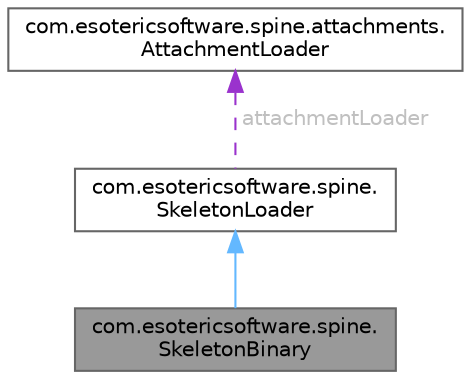 digraph "com.esotericsoftware.spine.SkeletonBinary"
{
 // LATEX_PDF_SIZE
  bgcolor="transparent";
  edge [fontname=Helvetica,fontsize=10,labelfontname=Helvetica,labelfontsize=10];
  node [fontname=Helvetica,fontsize=10,shape=box,height=0.2,width=0.4];
  Node1 [id="Node000001",label="com.esotericsoftware.spine.\lSkeletonBinary",height=0.2,width=0.4,color="gray40", fillcolor="grey60", style="filled", fontcolor="black",tooltip=" "];
  Node2 -> Node1 [id="edge3_Node000001_Node000002",dir="back",color="steelblue1",style="solid",tooltip=" "];
  Node2 [id="Node000002",label="com.esotericsoftware.spine.\lSkeletonLoader",height=0.2,width=0.4,color="gray40", fillcolor="white", style="filled",URL="$classcom_1_1esotericsoftware_1_1spine_1_1_skeleton_loader.html",tooltip=" "];
  Node3 -> Node2 [id="edge4_Node000002_Node000003",dir="back",color="darkorchid3",style="dashed",tooltip=" ",label=" attachmentLoader",fontcolor="grey" ];
  Node3 [id="Node000003",label="com.esotericsoftware.spine.attachments.\lAttachmentLoader",height=0.2,width=0.4,color="gray40", fillcolor="white", style="filled",URL="$interfacecom_1_1esotericsoftware_1_1spine_1_1attachments_1_1_attachment_loader.html",tooltip=" "];
}
